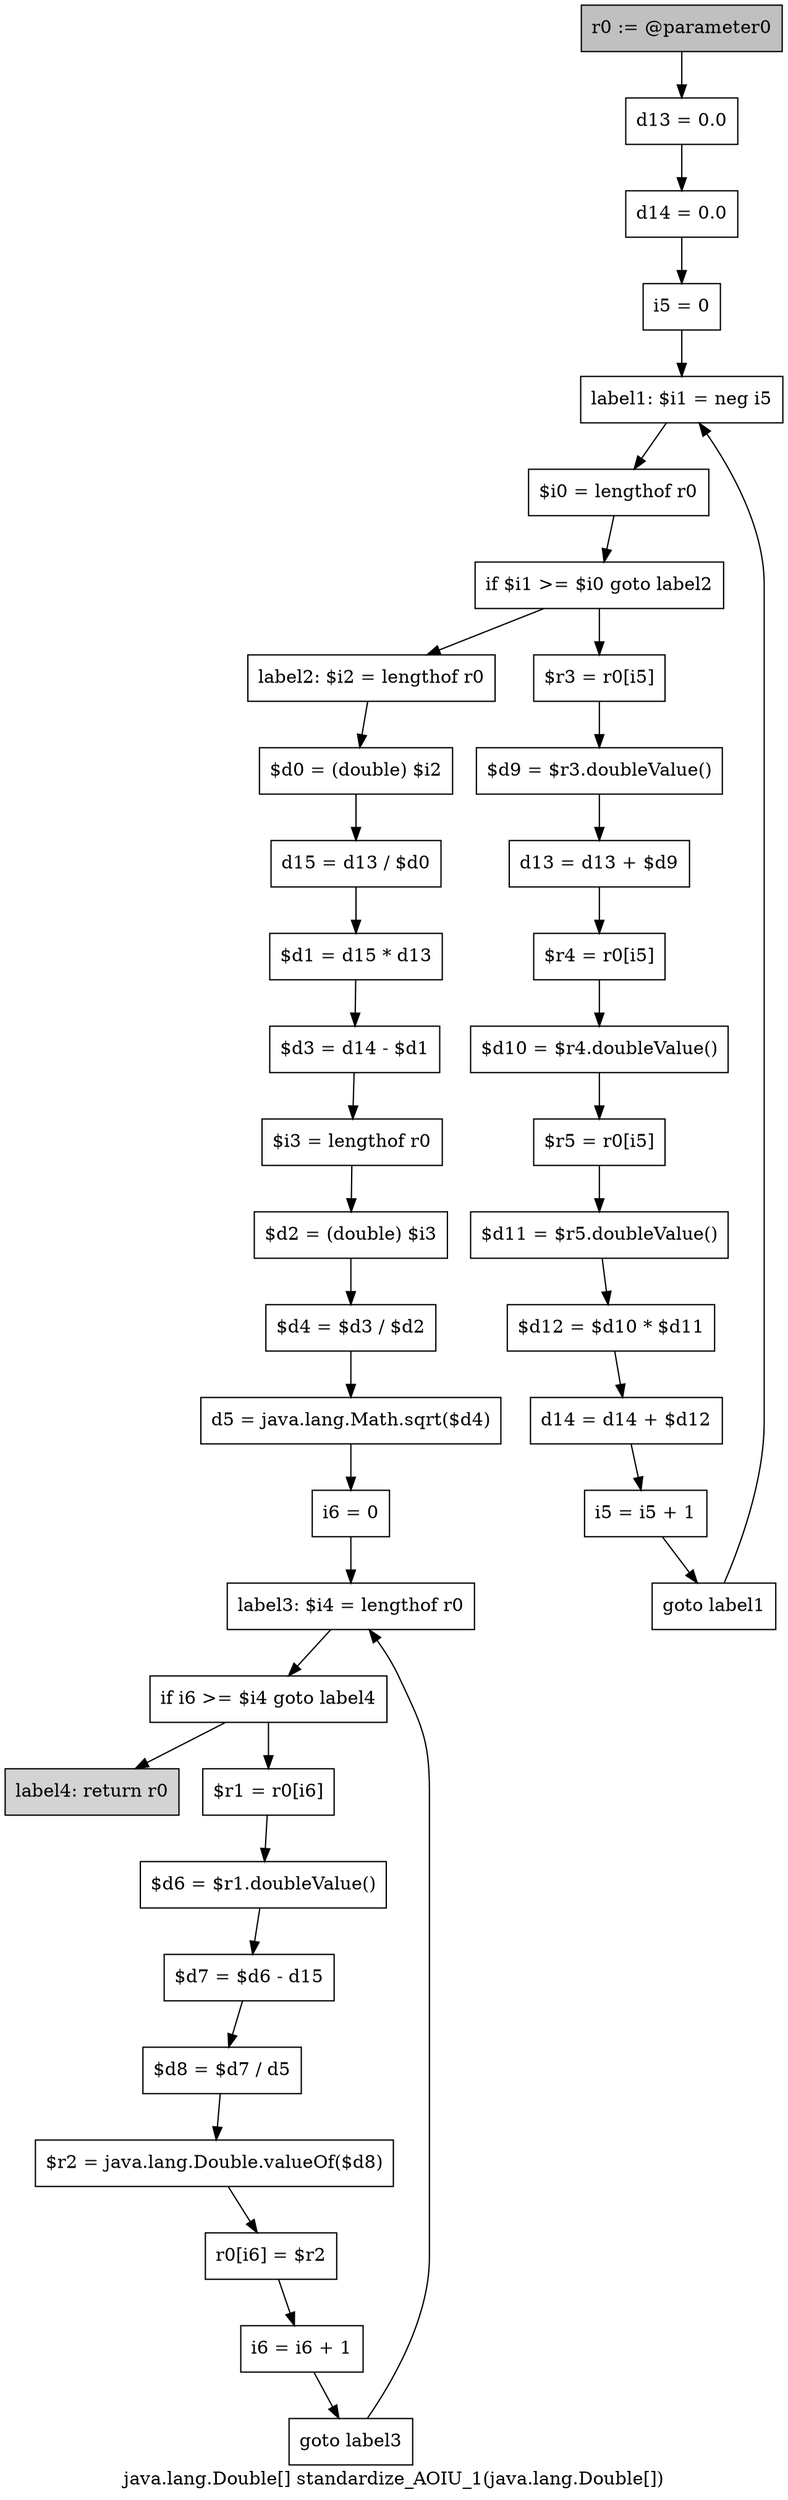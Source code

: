 digraph "java.lang.Double[] standardize_AOIU_1(java.lang.Double[])" {
    label="java.lang.Double[] standardize_AOIU_1(java.lang.Double[])";
    node [shape=box];
    "0" [style=filled,fillcolor=gray,label="r0 := @parameter0",];
    "1" [label="d13 = 0.0",];
    "0"->"1";
    "2" [label="d14 = 0.0",];
    "1"->"2";
    "3" [label="i5 = 0",];
    "2"->"3";
    "4" [label="label1: $i1 = neg i5",];
    "3"->"4";
    "5" [label="$i0 = lengthof r0",];
    "4"->"5";
    "6" [label="if $i1 >= $i0 goto label2",];
    "5"->"6";
    "7" [label="$r3 = r0[i5]",];
    "6"->"7";
    "18" [label="label2: $i2 = lengthof r0",];
    "6"->"18";
    "8" [label="$d9 = $r3.doubleValue()",];
    "7"->"8";
    "9" [label="d13 = d13 + $d9",];
    "8"->"9";
    "10" [label="$r4 = r0[i5]",];
    "9"->"10";
    "11" [label="$d10 = $r4.doubleValue()",];
    "10"->"11";
    "12" [label="$r5 = r0[i5]",];
    "11"->"12";
    "13" [label="$d11 = $r5.doubleValue()",];
    "12"->"13";
    "14" [label="$d12 = $d10 * $d11",];
    "13"->"14";
    "15" [label="d14 = d14 + $d12",];
    "14"->"15";
    "16" [label="i5 = i5 + 1",];
    "15"->"16";
    "17" [label="goto label1",];
    "16"->"17";
    "17"->"4";
    "19" [label="$d0 = (double) $i2",];
    "18"->"19";
    "20" [label="d15 = d13 / $d0",];
    "19"->"20";
    "21" [label="$d1 = d15 * d13",];
    "20"->"21";
    "22" [label="$d3 = d14 - $d1",];
    "21"->"22";
    "23" [label="$i3 = lengthof r0",];
    "22"->"23";
    "24" [label="$d2 = (double) $i3",];
    "23"->"24";
    "25" [label="$d4 = $d3 / $d2",];
    "24"->"25";
    "26" [label="d5 = java.lang.Math.sqrt($d4)",];
    "25"->"26";
    "27" [label="i6 = 0",];
    "26"->"27";
    "28" [label="label3: $i4 = lengthof r0",];
    "27"->"28";
    "29" [label="if i6 >= $i4 goto label4",];
    "28"->"29";
    "30" [label="$r1 = r0[i6]",];
    "29"->"30";
    "38" [style=filled,fillcolor=lightgray,label="label4: return r0",];
    "29"->"38";
    "31" [label="$d6 = $r1.doubleValue()",];
    "30"->"31";
    "32" [label="$d7 = $d6 - d15",];
    "31"->"32";
    "33" [label="$d8 = $d7 / d5",];
    "32"->"33";
    "34" [label="$r2 = java.lang.Double.valueOf($d8)",];
    "33"->"34";
    "35" [label="r0[i6] = $r2",];
    "34"->"35";
    "36" [label="i6 = i6 + 1",];
    "35"->"36";
    "37" [label="goto label3",];
    "36"->"37";
    "37"->"28";
}
